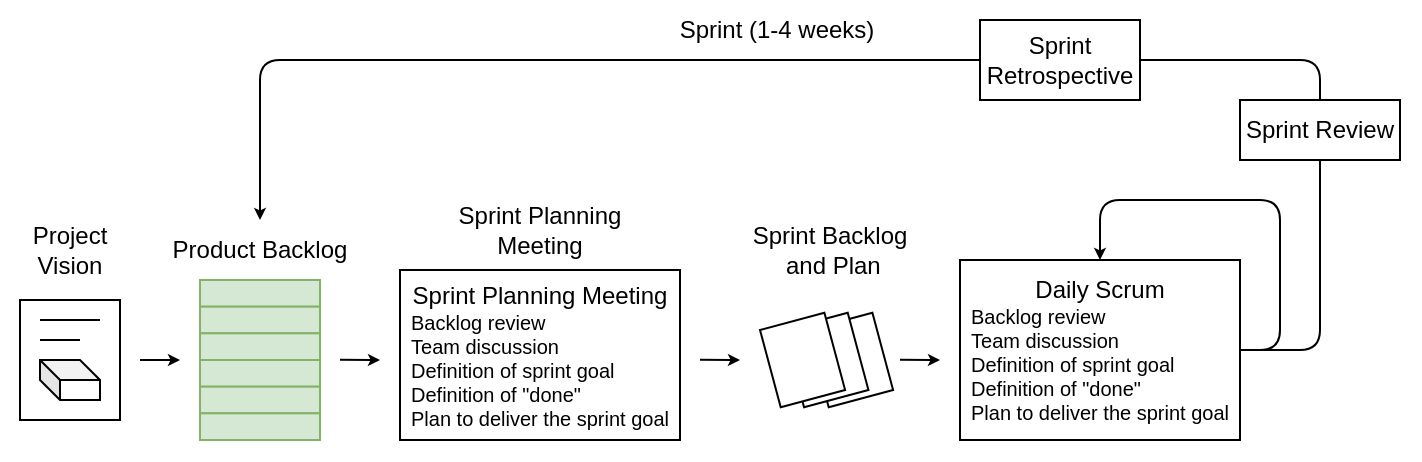 <mxfile>
    <diagram id="T9uuaTeBy4bPSP1g8a4x" name="Page-1">
        <mxGraphModel dx="1386" dy="825" grid="1" gridSize="10" guides="1" tooltips="1" connect="1" arrows="1" fold="1" page="1" pageScale="1" pageWidth="827" pageHeight="1169" background="#FFFFFF" math="0" shadow="0">
            <root>
                <mxCell id="0"/>
                <mxCell id="1" parent="0"/>
                <mxCell id="118" value="" style="rounded=0;whiteSpace=wrap;html=1;strokeColor=none;" parent="1" vertex="1">
                    <mxGeometry x="50" y="130" width="710" height="230" as="geometry"/>
                </mxCell>
                <mxCell id="94" value="Product&amp;nbsp;Backlog" style="text;html=1;strokeColor=none;fillColor=none;align=center;verticalAlign=middle;whiteSpace=wrap;rounded=0;" parent="1" vertex="1">
                    <mxGeometry x="135" y="240" width="90" height="30" as="geometry"/>
                </mxCell>
                <mxCell id="33" value="" style="group" parent="1" vertex="1" connectable="0">
                    <mxGeometry x="60" y="280" width="650" height="80" as="geometry"/>
                </mxCell>
                <mxCell id="34" value="" style="rounded=0;whiteSpace=wrap;html=1;" parent="33" vertex="1">
                    <mxGeometry width="50" height="60" as="geometry"/>
                </mxCell>
                <mxCell id="35" value="" style="endArrow=none;html=1;rounded=0;" parent="33" edge="1">
                    <mxGeometry width="50" height="50" relative="1" as="geometry">
                        <mxPoint x="10.0" y="10" as="sourcePoint"/>
                        <mxPoint x="40.0" y="10" as="targetPoint"/>
                    </mxGeometry>
                </mxCell>
                <mxCell id="36" value="" style="endArrow=none;html=1;rounded=0;" parent="33" edge="1">
                    <mxGeometry width="50" height="50" relative="1" as="geometry">
                        <mxPoint x="10.0" y="20" as="sourcePoint"/>
                        <mxPoint x="30.0" y="20" as="targetPoint"/>
                    </mxGeometry>
                </mxCell>
                <mxCell id="37" value="" style="shape=cube;whiteSpace=wrap;html=1;boundedLbl=1;backgroundOutline=1;darkOpacity=0.05;darkOpacity2=0.1;fillColor=none;size=10;" parent="33" vertex="1">
                    <mxGeometry x="10" y="30" width="30" height="20" as="geometry"/>
                </mxCell>
                <mxCell id="52" value="Project&lt;br&gt;Vision" style="text;html=1;strokeColor=none;fillColor=none;align=center;verticalAlign=middle;whiteSpace=wrap;rounded=0;" parent="1" vertex="1">
                    <mxGeometry x="60" y="240" width="50" height="30" as="geometry"/>
                </mxCell>
                <mxCell id="95" value="&lt;div style=&quot;&quot;&gt;&lt;div style=&quot;&quot;&gt;&lt;span style=&quot;background-color: initial;&quot;&gt;&lt;font style=&quot;font-size: 12px;&quot;&gt;Sprint Planning Meeting&lt;/font&gt;&lt;/span&gt;&lt;/div&gt;&lt;div style=&quot;font-size: 10px; text-align: left;&quot;&gt;&lt;span style=&quot;background-color: initial; font-size: 10px;&quot;&gt;Backlog review&lt;/span&gt;&lt;/div&gt;&lt;span style=&quot;font-size: 10px; background-color: initial;&quot;&gt;&lt;div style=&quot;text-align: left; font-size: 10px;&quot;&gt;&lt;span style=&quot;background-color: initial; font-size: 10px;&quot;&gt;Team discussion&lt;/span&gt;&lt;/div&gt;&lt;/span&gt;&lt;span style=&quot;font-size: 10px; background-color: initial;&quot;&gt;&lt;div style=&quot;text-align: left; font-size: 10px;&quot;&gt;&lt;span style=&quot;background-color: initial; font-size: 10px;&quot;&gt;Definition of sprint goal&lt;/span&gt;&lt;/div&gt;&lt;/span&gt;&lt;span style=&quot;font-size: 10px; background-color: initial;&quot;&gt;&lt;div style=&quot;text-align: left; font-size: 10px;&quot;&gt;&lt;span style=&quot;background-color: initial; font-size: 10px;&quot;&gt;Definition of &quot;done&quot;&lt;/span&gt;&lt;/div&gt;&lt;/span&gt;&lt;span style=&quot;font-size: 10px; background-color: initial;&quot;&gt;&lt;div style=&quot;text-align: left; font-size: 10px;&quot;&gt;&lt;span style=&quot;background-color: initial; font-size: 10px;&quot;&gt;Plan to deliver the sprint goal&lt;/span&gt;&lt;/div&gt;&lt;/span&gt;&lt;/div&gt;" style="rounded=0;whiteSpace=wrap;html=1;fontSize=10;" parent="1" vertex="1">
                    <mxGeometry x="250" y="265" width="140" height="85" as="geometry"/>
                </mxCell>
                <mxCell id="96" value="Sprint Planning&lt;br&gt;Meeting" style="text;html=1;strokeColor=none;fillColor=none;align=center;verticalAlign=middle;whiteSpace=wrap;rounded=0;" parent="1" vertex="1">
                    <mxGeometry x="250" y="230" width="140" height="30" as="geometry"/>
                </mxCell>
                <mxCell id="98" value="&lt;div style=&quot;&quot;&gt;&lt;div style=&quot;&quot;&gt;&lt;span style=&quot;background-color: initial;&quot;&gt;&lt;font style=&quot;font-size: 12px;&quot;&gt;Daily Scrum&lt;/font&gt;&lt;/span&gt;&lt;/div&gt;&lt;div style=&quot;font-size: 10px; text-align: left;&quot;&gt;&lt;span style=&quot;background-color: initial; font-size: 10px;&quot;&gt;Backlog review&lt;/span&gt;&lt;/div&gt;&lt;span style=&quot;font-size: 10px; background-color: initial;&quot;&gt;&lt;div style=&quot;text-align: left; font-size: 10px;&quot;&gt;&lt;span style=&quot;background-color: initial; font-size: 10px;&quot;&gt;Team discussion&lt;/span&gt;&lt;/div&gt;&lt;/span&gt;&lt;span style=&quot;font-size: 10px; background-color: initial;&quot;&gt;&lt;div style=&quot;text-align: left; font-size: 10px;&quot;&gt;&lt;span style=&quot;background-color: initial; font-size: 10px;&quot;&gt;Definition of sprint goal&lt;/span&gt;&lt;/div&gt;&lt;/span&gt;&lt;span style=&quot;font-size: 10px; background-color: initial;&quot;&gt;&lt;div style=&quot;text-align: left; font-size: 10px;&quot;&gt;&lt;span style=&quot;background-color: initial; font-size: 10px;&quot;&gt;Definition of &quot;done&quot;&lt;/span&gt;&lt;/div&gt;&lt;/span&gt;&lt;span style=&quot;font-size: 10px; background-color: initial;&quot;&gt;&lt;div style=&quot;text-align: left; font-size: 10px;&quot;&gt;&lt;span style=&quot;background-color: initial; font-size: 10px;&quot;&gt;Plan to deliver the sprint goal&lt;/span&gt;&lt;/div&gt;&lt;/span&gt;&lt;/div&gt;" style="rounded=0;whiteSpace=wrap;html=1;fontSize=10;" parent="1" vertex="1">
                    <mxGeometry x="530" y="260" width="140" height="90" as="geometry"/>
                </mxCell>
                <mxCell id="103" value="" style="group" parent="1" vertex="1" connectable="0">
                    <mxGeometry x="150" y="270" width="60" height="80" as="geometry"/>
                </mxCell>
                <mxCell id="81" value="" style="rounded=0;whiteSpace=wrap;html=1;fillColor=#d5e8d4;strokeColor=#82b366;" parent="103" vertex="1">
                    <mxGeometry width="60" height="13.333" as="geometry"/>
                </mxCell>
                <mxCell id="82" value="" style="rounded=0;whiteSpace=wrap;html=1;fillColor=#d5e8d4;strokeColor=#82b366;" parent="103" vertex="1">
                    <mxGeometry y="13.333" width="60" height="13.333" as="geometry"/>
                </mxCell>
                <mxCell id="83" value="" style="rounded=0;whiteSpace=wrap;html=1;fillColor=#d5e8d4;strokeColor=#82b366;" parent="103" vertex="1">
                    <mxGeometry y="26.667" width="60" height="13.333" as="geometry"/>
                </mxCell>
                <mxCell id="84" value="" style="rounded=0;whiteSpace=wrap;html=1;fillColor=#d5e8d4;strokeColor=#82b366;" parent="103" vertex="1">
                    <mxGeometry y="40" width="60" height="13.333" as="geometry"/>
                </mxCell>
                <mxCell id="85" value="" style="rounded=0;whiteSpace=wrap;html=1;fillColor=#d5e8d4;strokeColor=#82b366;" parent="103" vertex="1">
                    <mxGeometry y="53.333" width="60" height="13.333" as="geometry"/>
                </mxCell>
                <mxCell id="86" value="" style="rounded=0;whiteSpace=wrap;html=1;fillColor=#d5e8d4;strokeColor=#82b366;" parent="103" vertex="1">
                    <mxGeometry y="66.667" width="60" height="13.333" as="geometry"/>
                </mxCell>
                <mxCell id="109" value="" style="group" parent="1" vertex="1" connectable="0">
                    <mxGeometry x="430.001" y="286.368" width="67.547" height="47.263" as="geometry"/>
                </mxCell>
                <mxCell id="108" value="" style="rounded=0;whiteSpace=wrap;html=1;rotation=-15;" parent="109" vertex="1">
                    <mxGeometry x="28.609" y="3.632" width="33.33" height="40" as="geometry"/>
                </mxCell>
                <mxCell id="107" value="" style="rounded=0;whiteSpace=wrap;html=1;rotation=-15;" parent="109" vertex="1">
                    <mxGeometry x="16.279" y="3.632" width="33.33" height="40" as="geometry"/>
                </mxCell>
                <mxCell id="102" value="" style="rounded=0;whiteSpace=wrap;html=1;rotation=-15;" parent="109" vertex="1">
                    <mxGeometry x="4.609" y="3.632" width="33.33" height="40" as="geometry"/>
                </mxCell>
                <mxCell id="110" value="Sprint Backlog&lt;br&gt;&amp;nbsp;and Plan" style="text;html=1;strokeColor=none;fillColor=none;align=center;verticalAlign=middle;whiteSpace=wrap;rounded=0;" parent="1" vertex="1">
                    <mxGeometry x="420" y="240" width="90" height="30" as="geometry"/>
                </mxCell>
                <mxCell id="111" value="" style="endArrow=classic;html=1;fontSize=10;startSize=3;endSize=3;" parent="1" edge="1">
                    <mxGeometry width="50" height="50" relative="1" as="geometry">
                        <mxPoint x="120" y="310" as="sourcePoint"/>
                        <mxPoint x="140" y="310" as="targetPoint"/>
                    </mxGeometry>
                </mxCell>
                <mxCell id="112" value="" style="endArrow=classic;html=1;fontSize=10;startSize=3;endSize=3;" parent="1" edge="1">
                    <mxGeometry width="50" height="50" relative="1" as="geometry">
                        <mxPoint x="220" y="309.83" as="sourcePoint"/>
                        <mxPoint x="240" y="310" as="targetPoint"/>
                    </mxGeometry>
                </mxCell>
                <mxCell id="113" value="" style="endArrow=classic;html=1;fontSize=10;startSize=3;endSize=3;" parent="1" edge="1">
                    <mxGeometry width="50" height="50" relative="1" as="geometry">
                        <mxPoint x="400" y="309.83" as="sourcePoint"/>
                        <mxPoint x="420" y="310" as="targetPoint"/>
                    </mxGeometry>
                </mxCell>
                <mxCell id="114" value="" style="endArrow=classic;html=1;fontSize=10;startSize=3;endSize=3;" parent="1" edge="1">
                    <mxGeometry width="50" height="50" relative="1" as="geometry">
                        <mxPoint x="500" y="309.83" as="sourcePoint"/>
                        <mxPoint x="520" y="310" as="targetPoint"/>
                    </mxGeometry>
                </mxCell>
                <mxCell id="115" style="edgeStyle=none;html=1;exitX=1;exitY=0.5;exitDx=0;exitDy=0;fontSize=10;startSize=3;endSize=3;entryX=0.5;entryY=0;entryDx=0;entryDy=0;" parent="1" source="98" target="98" edge="1">
                    <mxGeometry relative="1" as="geometry">
                        <mxPoint x="600" y="240" as="targetPoint"/>
                        <Array as="points">
                            <mxPoint x="690" y="305"/>
                            <mxPoint x="690" y="230"/>
                            <mxPoint x="600" y="230"/>
                        </Array>
                    </mxGeometry>
                </mxCell>
                <mxCell id="116" style="edgeStyle=none;html=1;exitX=1;exitY=0.5;exitDx=0;exitDy=0;fontSize=10;startSize=3;endSize=3;entryX=0.5;entryY=0;entryDx=0;entryDy=0;" parent="1" target="94" edge="1" source="98">
                    <mxGeometry relative="1" as="geometry">
                        <mxPoint x="670.0" y="310" as="sourcePoint"/>
                        <mxPoint x="600" y="250" as="targetPoint"/>
                        <Array as="points">
                            <mxPoint x="710" y="305"/>
                            <mxPoint x="710" y="160"/>
                            <mxPoint x="440" y="160"/>
                            <mxPoint x="180" y="160"/>
                        </Array>
                    </mxGeometry>
                </mxCell>
                <mxCell id="117" value="Sprint (1-4 weeks)" style="text;html=1;align=center;verticalAlign=middle;resizable=0;points=[];autosize=1;strokeColor=none;fillColor=none;fontSize=12;" parent="1" vertex="1">
                    <mxGeometry x="377.55" y="130" width="120" height="30" as="geometry"/>
                </mxCell>
                <mxCell id="120" value="Sprint Review" style="text;html=1;align=center;verticalAlign=middle;whiteSpace=wrap;rounded=0;fillColor=default;strokeColor=default;" vertex="1" parent="1">
                    <mxGeometry x="670" y="180" width="80" height="30" as="geometry"/>
                </mxCell>
                <mxCell id="121" value="Sprint Retrospective" style="text;html=1;align=center;verticalAlign=middle;whiteSpace=wrap;rounded=0;fillColor=default;strokeColor=default;" vertex="1" parent="1">
                    <mxGeometry x="540" y="140" width="80" height="40" as="geometry"/>
                </mxCell>
            </root>
        </mxGraphModel>
    </diagram>
</mxfile>